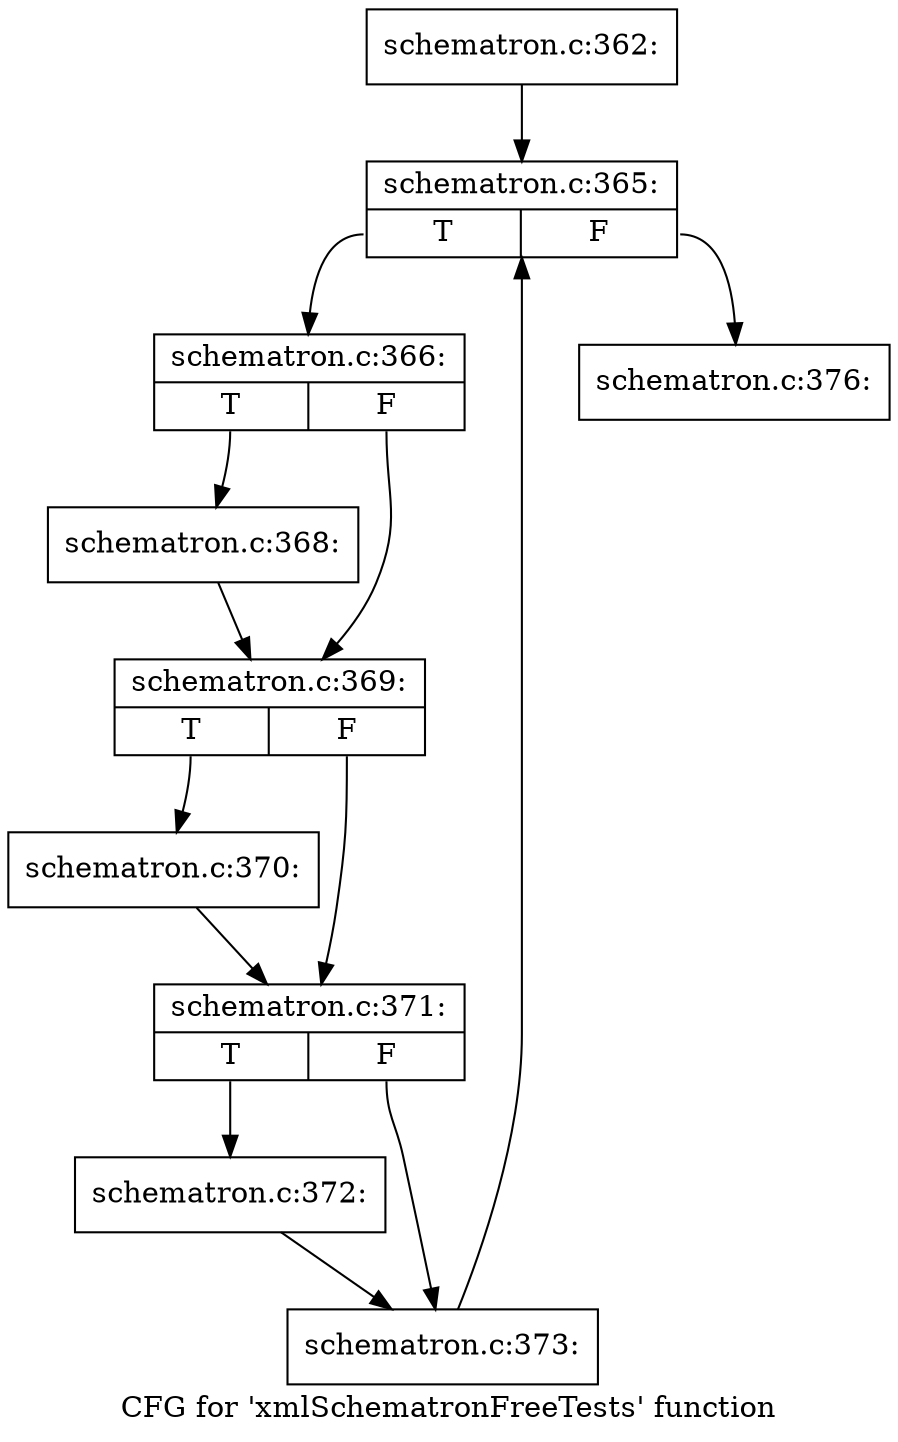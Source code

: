 digraph "CFG for 'xmlSchematronFreeTests' function" {
	label="CFG for 'xmlSchematronFreeTests' function";

	Node0x4c94fa0 [shape=record,label="{schematron.c:362:}"];
	Node0x4c94fa0 -> Node0x4c951d0;
	Node0x4c951d0 [shape=record,label="{schematron.c:365:|{<s0>T|<s1>F}}"];
	Node0x4c951d0:s0 -> Node0x4c98b60;
	Node0x4c951d0:s1 -> Node0x4c95330;
	Node0x4c98b60 [shape=record,label="{schematron.c:366:|{<s0>T|<s1>F}}"];
	Node0x4c98b60:s0 -> Node0x4c98ed0;
	Node0x4c98b60:s1 -> Node0x4c98f20;
	Node0x4c98ed0 [shape=record,label="{schematron.c:368:}"];
	Node0x4c98ed0 -> Node0x4c98f20;
	Node0x4c98f20 [shape=record,label="{schematron.c:369:|{<s0>T|<s1>F}}"];
	Node0x4c98f20:s0 -> Node0x4c996b0;
	Node0x4c98f20:s1 -> Node0x4c99700;
	Node0x4c996b0 [shape=record,label="{schematron.c:370:}"];
	Node0x4c996b0 -> Node0x4c99700;
	Node0x4c99700 [shape=record,label="{schematron.c:371:|{<s0>T|<s1>F}}"];
	Node0x4c99700:s0 -> Node0x4c9a3c0;
	Node0x4c99700:s1 -> Node0x4c9a6f0;
	Node0x4c9a3c0 [shape=record,label="{schematron.c:372:}"];
	Node0x4c9a3c0 -> Node0x4c9a6f0;
	Node0x4c9a6f0 [shape=record,label="{schematron.c:373:}"];
	Node0x4c9a6f0 -> Node0x4c951d0;
	Node0x4c95330 [shape=record,label="{schematron.c:376:}"];
}
